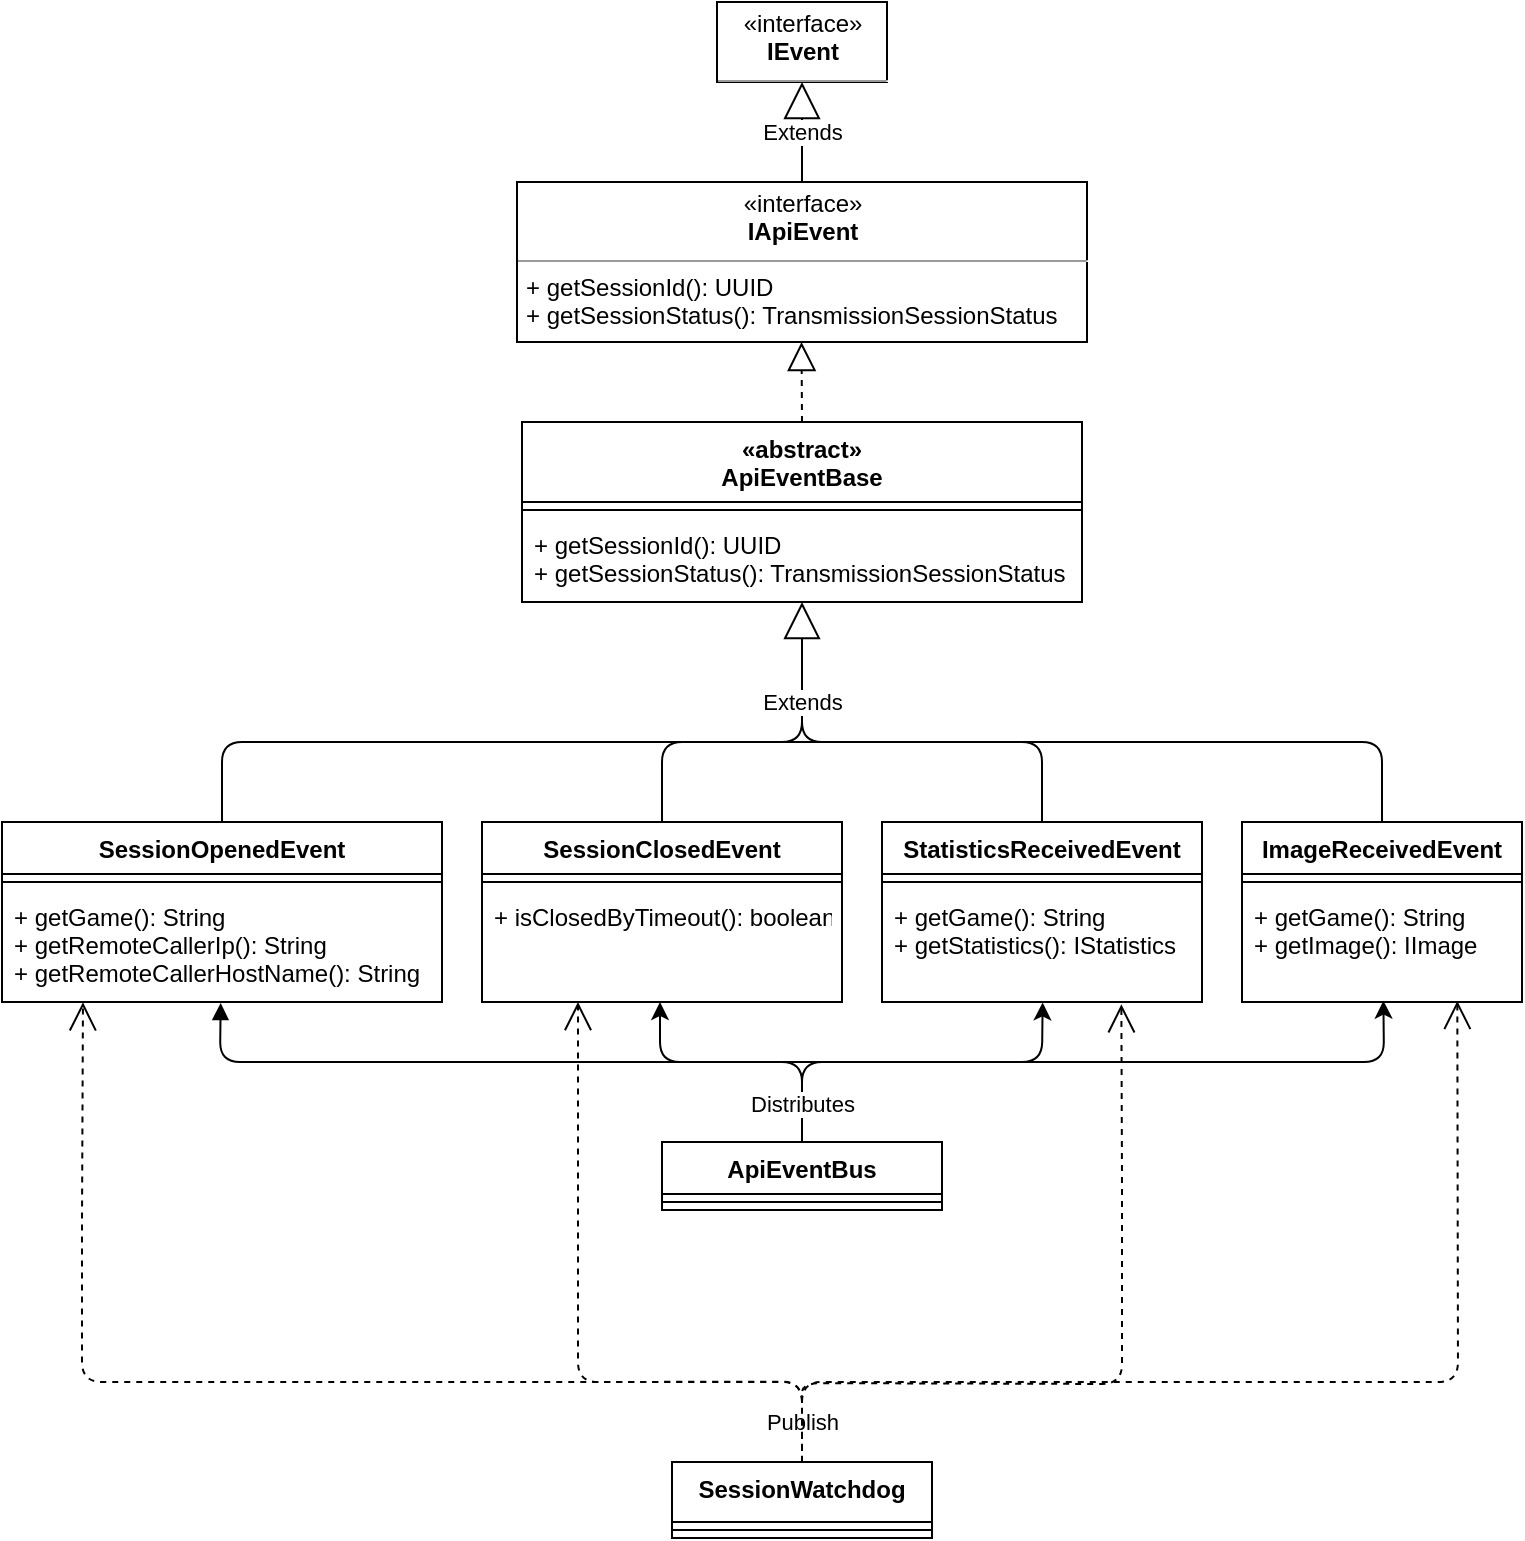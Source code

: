 <mxfile version="14.6.13" type="device"><diagram id="C5RBs43oDa-KdzZeNtuy" name="Page-1"><mxGraphModel dx="1178" dy="1850" grid="1" gridSize="10" guides="1" tooltips="1" connect="1" arrows="1" fold="1" page="1" pageScale="1" pageWidth="827" pageHeight="1169" math="0" shadow="0"><root><mxCell id="WIyWlLk6GJQsqaUBKTNV-0"/><mxCell id="WIyWlLk6GJQsqaUBKTNV-1" parent="WIyWlLk6GJQsqaUBKTNV-0"/><mxCell id="U4LE0R5DrhEQhPCCZiS1-47" value="«abstract»&#10;ApiEventBase" style="swimlane;fontStyle=1;align=center;verticalAlign=top;childLayout=stackLayout;horizontal=1;startSize=40;horizontalStack=0;resizeParent=1;resizeParentMax=0;resizeLast=0;collapsible=1;marginBottom=0;" parent="WIyWlLk6GJQsqaUBKTNV-1" vertex="1"><mxGeometry x="380" y="-840" width="280" height="90" as="geometry"/></mxCell><mxCell id="U4LE0R5DrhEQhPCCZiS1-49" value="" style="line;strokeWidth=1;fillColor=none;align=left;verticalAlign=middle;spacingTop=-1;spacingLeft=3;spacingRight=3;rotatable=0;labelPosition=right;points=[];portConstraint=eastwest;" parent="U4LE0R5DrhEQhPCCZiS1-47" vertex="1"><mxGeometry y="40" width="280" height="8" as="geometry"/></mxCell><mxCell id="U4LE0R5DrhEQhPCCZiS1-50" value="+ getSessionId(): UUID&#10;+ getSessionStatus(): TransmissionSessionStatus" style="text;strokeColor=none;fillColor=none;align=left;verticalAlign=top;spacingLeft=4;spacingRight=4;overflow=hidden;rotatable=0;points=[[0,0.5],[1,0.5]];portConstraint=eastwest;" parent="U4LE0R5DrhEQhPCCZiS1-47" vertex="1"><mxGeometry y="48" width="280" height="42" as="geometry"/></mxCell><mxCell id="U4LE0R5DrhEQhPCCZiS1-52" value="&lt;p style=&quot;margin: 0px ; margin-top: 4px ; text-align: center&quot;&gt;«interface»&lt;br&gt;&lt;b&gt;IApiEvent&lt;/b&gt;&lt;br&gt;&lt;/p&gt;&lt;hr size=&quot;1&quot;&gt;&lt;p style=&quot;margin: 0px ; margin-left: 4px&quot;&gt;+ getSessionId(): UUID&lt;br&gt;&lt;/p&gt;&lt;p style=&quot;margin: 0px ; margin-left: 4px&quot;&gt;+ getSessionStatus(): TransmissionSessionStatus&lt;/p&gt;" style="verticalAlign=top;align=left;overflow=fill;fontSize=12;fontFamily=Helvetica;html=1;" parent="WIyWlLk6GJQsqaUBKTNV-1" vertex="1"><mxGeometry x="377.5" y="-960" width="285" height="80" as="geometry"/></mxCell><mxCell id="U4LE0R5DrhEQhPCCZiS1-59" value="ImageReceivedEvent" style="swimlane;fontStyle=1;align=center;verticalAlign=top;childLayout=stackLayout;horizontal=1;startSize=26;horizontalStack=0;resizeParent=1;resizeParentMax=0;resizeLast=0;collapsible=1;marginBottom=0;" parent="WIyWlLk6GJQsqaUBKTNV-1" vertex="1"><mxGeometry x="740" y="-640" width="140" height="90" as="geometry"/></mxCell><mxCell id="U4LE0R5DrhEQhPCCZiS1-61" value="" style="line;strokeWidth=1;fillColor=none;align=left;verticalAlign=middle;spacingTop=-1;spacingLeft=3;spacingRight=3;rotatable=0;labelPosition=right;points=[];portConstraint=eastwest;" parent="U4LE0R5DrhEQhPCCZiS1-59" vertex="1"><mxGeometry y="26" width="140" height="8" as="geometry"/></mxCell><mxCell id="U4LE0R5DrhEQhPCCZiS1-62" value="+ getGame(): String&#10;+ getImage(): IImage" style="text;strokeColor=none;fillColor=none;align=left;verticalAlign=top;spacingLeft=4;spacingRight=4;overflow=hidden;rotatable=0;points=[[0,0.5],[1,0.5]];portConstraint=eastwest;" parent="U4LE0R5DrhEQhPCCZiS1-59" vertex="1"><mxGeometry y="34" width="140" height="56" as="geometry"/></mxCell><mxCell id="U4LE0R5DrhEQhPCCZiS1-63" value="StatisticsReceivedEvent" style="swimlane;fontStyle=1;align=center;verticalAlign=top;childLayout=stackLayout;horizontal=1;startSize=26;horizontalStack=0;resizeParent=1;resizeParentMax=0;resizeLast=0;collapsible=1;marginBottom=0;" parent="WIyWlLk6GJQsqaUBKTNV-1" vertex="1"><mxGeometry x="560" y="-640" width="160" height="90" as="geometry"/></mxCell><mxCell id="U4LE0R5DrhEQhPCCZiS1-64" value="" style="line;strokeWidth=1;fillColor=none;align=left;verticalAlign=middle;spacingTop=-1;spacingLeft=3;spacingRight=3;rotatable=0;labelPosition=right;points=[];portConstraint=eastwest;" parent="U4LE0R5DrhEQhPCCZiS1-63" vertex="1"><mxGeometry y="26" width="160" height="8" as="geometry"/></mxCell><mxCell id="U4LE0R5DrhEQhPCCZiS1-65" value="+ getGame(): String&#10;+ getStatistics(): IStatistics" style="text;strokeColor=none;fillColor=none;align=left;verticalAlign=top;spacingLeft=4;spacingRight=4;overflow=hidden;rotatable=0;points=[[0,0.5],[1,0.5]];portConstraint=eastwest;" parent="U4LE0R5DrhEQhPCCZiS1-63" vertex="1"><mxGeometry y="34" width="160" height="56" as="geometry"/></mxCell><mxCell id="U4LE0R5DrhEQhPCCZiS1-66" value="SessionOpenedEvent" style="swimlane;fontStyle=1;align=center;verticalAlign=top;childLayout=stackLayout;horizontal=1;startSize=26;horizontalStack=0;resizeParent=1;resizeParentMax=0;resizeLast=0;collapsible=1;marginBottom=0;" parent="WIyWlLk6GJQsqaUBKTNV-1" vertex="1"><mxGeometry x="120" y="-640" width="220" height="90" as="geometry"/></mxCell><mxCell id="U4LE0R5DrhEQhPCCZiS1-67" value="" style="line;strokeWidth=1;fillColor=none;align=left;verticalAlign=middle;spacingTop=-1;spacingLeft=3;spacingRight=3;rotatable=0;labelPosition=right;points=[];portConstraint=eastwest;" parent="U4LE0R5DrhEQhPCCZiS1-66" vertex="1"><mxGeometry y="26" width="220" height="8" as="geometry"/></mxCell><mxCell id="U4LE0R5DrhEQhPCCZiS1-68" value="+ getGame(): String&#10;+ getRemoteCallerIp(): String&#10;+ getRemoteCallerHostName(): String" style="text;strokeColor=none;fillColor=none;align=left;verticalAlign=top;spacingLeft=4;spacingRight=4;overflow=hidden;rotatable=0;points=[[0,0.5],[1,0.5]];portConstraint=eastwest;" parent="U4LE0R5DrhEQhPCCZiS1-66" vertex="1"><mxGeometry y="34" width="220" height="56" as="geometry"/></mxCell><mxCell id="U4LE0R5DrhEQhPCCZiS1-69" value="SessionClosedEvent" style="swimlane;fontStyle=1;align=center;verticalAlign=top;childLayout=stackLayout;horizontal=1;startSize=26;horizontalStack=0;resizeParent=1;resizeParentMax=0;resizeLast=0;collapsible=1;marginBottom=0;" parent="WIyWlLk6GJQsqaUBKTNV-1" vertex="1"><mxGeometry x="360" y="-640" width="180" height="90" as="geometry"/></mxCell><mxCell id="U4LE0R5DrhEQhPCCZiS1-70" value="" style="line;strokeWidth=1;fillColor=none;align=left;verticalAlign=middle;spacingTop=-1;spacingLeft=3;spacingRight=3;rotatable=0;labelPosition=right;points=[];portConstraint=eastwest;" parent="U4LE0R5DrhEQhPCCZiS1-69" vertex="1"><mxGeometry y="26" width="180" height="8" as="geometry"/></mxCell><mxCell id="U4LE0R5DrhEQhPCCZiS1-71" value="+ isClosedByTimeout(): boolean" style="text;strokeColor=none;fillColor=none;align=left;verticalAlign=top;spacingLeft=4;spacingRight=4;overflow=hidden;rotatable=0;points=[[0,0.5],[1,0.5]];portConstraint=eastwest;" parent="U4LE0R5DrhEQhPCCZiS1-69" vertex="1"><mxGeometry y="34" width="180" height="56" as="geometry"/></mxCell><mxCell id="U4LE0R5DrhEQhPCCZiS1-74" value="" style="endArrow=block;endSize=16;endFill=0;html=1;exitX=0.5;exitY=0;exitDx=0;exitDy=0;" parent="WIyWlLk6GJQsqaUBKTNV-1" source="U4LE0R5DrhEQhPCCZiS1-66" edge="1"><mxGeometry x="0.814" y="-10" width="160" relative="1" as="geometry"><mxPoint x="300" y="-719.5" as="sourcePoint"/><mxPoint x="520" y="-750" as="targetPoint"/><Array as="points"><mxPoint x="230" y="-680"/><mxPoint x="520" y="-680"/></Array><mxPoint as="offset"/></mxGeometry></mxCell><mxCell id="U4LE0R5DrhEQhPCCZiS1-77" value="" style="endArrow=none;html=1;exitX=0.5;exitY=0;exitDx=0;exitDy=0;" parent="WIyWlLk6GJQsqaUBKTNV-1" source="U4LE0R5DrhEQhPCCZiS1-69" edge="1"><mxGeometry width="50" height="50" relative="1" as="geometry"><mxPoint x="430" y="-570" as="sourcePoint"/><mxPoint x="520" y="-680" as="targetPoint"/><Array as="points"><mxPoint x="450" y="-680"/></Array></mxGeometry></mxCell><mxCell id="U4LE0R5DrhEQhPCCZiS1-78" value="" style="endArrow=none;html=1;exitX=0.5;exitY=0;exitDx=0;exitDy=0;" parent="WIyWlLk6GJQsqaUBKTNV-1" source="U4LE0R5DrhEQhPCCZiS1-63" edge="1"><mxGeometry width="50" height="50" relative="1" as="geometry"><mxPoint x="460" y="-630" as="sourcePoint"/><mxPoint x="510" y="-680" as="targetPoint"/><Array as="points"><mxPoint x="640" y="-680"/></Array></mxGeometry></mxCell><mxCell id="U4LE0R5DrhEQhPCCZiS1-81" value="" style="endArrow=none;html=1;exitX=0.5;exitY=0;exitDx=0;exitDy=0;" parent="WIyWlLk6GJQsqaUBKTNV-1" source="U4LE0R5DrhEQhPCCZiS1-59" edge="1"><mxGeometry width="50" height="50" relative="1" as="geometry"><mxPoint x="540" y="-680" as="sourcePoint"/><mxPoint x="520" y="-710" as="targetPoint"/><Array as="points"><mxPoint x="810" y="-680"/><mxPoint x="520" y="-680"/></Array></mxGeometry></mxCell><mxCell id="U4LE0R5DrhEQhPCCZiS1-100" value="Extends" style="edgeLabel;html=1;align=center;verticalAlign=middle;resizable=0;points=[];" parent="U4LE0R5DrhEQhPCCZiS1-81" vertex="1" connectable="0"><mxGeometry x="0.946" y="-1" relative="1" as="geometry"><mxPoint x="-1" as="offset"/></mxGeometry></mxCell><mxCell id="U4LE0R5DrhEQhPCCZiS1-92" value="ApiEventBus" style="swimlane;fontStyle=1;align=center;verticalAlign=top;childLayout=stackLayout;horizontal=1;startSize=26;horizontalStack=0;resizeParent=1;resizeParentMax=0;resizeLast=0;collapsible=1;marginBottom=0;" parent="WIyWlLk6GJQsqaUBKTNV-1" vertex="1"><mxGeometry x="450" y="-480" width="140" height="34" as="geometry"/></mxCell><mxCell id="U4LE0R5DrhEQhPCCZiS1-94" value="" style="line;strokeWidth=1;fillColor=none;align=left;verticalAlign=middle;spacingTop=-1;spacingLeft=3;spacingRight=3;rotatable=0;labelPosition=right;points=[];portConstraint=eastwest;" parent="U4LE0R5DrhEQhPCCZiS1-92" vertex="1"><mxGeometry y="26" width="140" height="8" as="geometry"/></mxCell><mxCell id="U4LE0R5DrhEQhPCCZiS1-96" value="" style="html=1;verticalAlign=bottom;endArrow=block;entryX=0.497;entryY=1.009;entryDx=0;entryDy=0;entryPerimeter=0;exitX=0.5;exitY=0;exitDx=0;exitDy=0;" parent="WIyWlLk6GJQsqaUBKTNV-1" source="U4LE0R5DrhEQhPCCZiS1-92" target="U4LE0R5DrhEQhPCCZiS1-68" edge="1"><mxGeometry x="-0.782" y="-22" width="80" relative="1" as="geometry"><mxPoint x="540" y="-470" as="sourcePoint"/><mxPoint x="620" y="-470" as="targetPoint"/><Array as="points"><mxPoint x="520" y="-520"/><mxPoint x="229" y="-520"/></Array><mxPoint x="10" y="2" as="offset"/></mxGeometry></mxCell><mxCell id="U4LE0R5DrhEQhPCCZiS1-97" value="" style="endArrow=classic;html=1;" parent="WIyWlLk6GJQsqaUBKTNV-1" edge="1"><mxGeometry width="50" height="50" relative="1" as="geometry"><mxPoint x="510" y="-520" as="sourcePoint"/><mxPoint x="449" y="-550" as="targetPoint"/><Array as="points"><mxPoint x="449" y="-520"/></Array></mxGeometry></mxCell><mxCell id="U4LE0R5DrhEQhPCCZiS1-98" value="" style="endArrow=classic;html=1;entryX=0.502;entryY=1.004;entryDx=0;entryDy=0;entryPerimeter=0;" parent="WIyWlLk6GJQsqaUBKTNV-1" target="U4LE0R5DrhEQhPCCZiS1-65" edge="1"><mxGeometry width="50" height="50" relative="1" as="geometry"><mxPoint x="510" y="-520" as="sourcePoint"/><mxPoint x="660" y="-550" as="targetPoint"/><Array as="points"><mxPoint x="640" y="-520"/></Array></mxGeometry></mxCell><mxCell id="U4LE0R5DrhEQhPCCZiS1-99" value="" style="endArrow=classic;html=1;entryX=0.505;entryY=0.988;entryDx=0;entryDy=0;entryPerimeter=0;" parent="WIyWlLk6GJQsqaUBKTNV-1" target="U4LE0R5DrhEQhPCCZiS1-62" edge="1"><mxGeometry width="50" height="50" relative="1" as="geometry"><mxPoint x="520" y="-480" as="sourcePoint"/><mxPoint x="639.36" y="-566" as="targetPoint"/><Array as="points"><mxPoint x="520" y="-520"/><mxPoint x="811" y="-520"/></Array></mxGeometry></mxCell><mxCell id="U4LE0R5DrhEQhPCCZiS1-101" value="Distributes" style="edgeLabel;html=1;align=center;verticalAlign=middle;resizable=0;points=[];" parent="U4LE0R5DrhEQhPCCZiS1-99" vertex="1" connectable="0"><mxGeometry x="-0.928" y="1" relative="1" as="geometry"><mxPoint x="1" y="-6" as="offset"/></mxGeometry></mxCell><mxCell id="U4LE0R5DrhEQhPCCZiS1-104" value="SessionWatchdog" style="swimlane;fontStyle=1;align=center;verticalAlign=top;childLayout=stackLayout;horizontal=1;startSize=30;horizontalStack=0;resizeParent=1;resizeParentMax=0;resizeLast=0;collapsible=1;marginBottom=0;" parent="WIyWlLk6GJQsqaUBKTNV-1" vertex="1"><mxGeometry x="455" y="-320" width="130" height="38" as="geometry"/></mxCell><mxCell id="U4LE0R5DrhEQhPCCZiS1-105" value="" style="line;strokeWidth=1;fillColor=none;align=left;verticalAlign=middle;spacingTop=-1;spacingLeft=3;spacingRight=3;rotatable=0;labelPosition=right;points=[];portConstraint=eastwest;" parent="U4LE0R5DrhEQhPCCZiS1-104" vertex="1"><mxGeometry y="30" width="130" height="8" as="geometry"/></mxCell><mxCell id="U4LE0R5DrhEQhPCCZiS1-110" value="" style="endArrow=open;endSize=12;dashed=1;html=1;entryX=0.184;entryY=1.003;entryDx=0;entryDy=0;entryPerimeter=0;exitX=0.5;exitY=0;exitDx=0;exitDy=0;" parent="WIyWlLk6GJQsqaUBKTNV-1" source="U4LE0R5DrhEQhPCCZiS1-104" target="U4LE0R5DrhEQhPCCZiS1-68" edge="1"><mxGeometry x="-0.785" y="60" width="160" relative="1" as="geometry"><mxPoint x="370" y="-330" as="sourcePoint"/><mxPoint x="190" y="-510" as="targetPoint"/><Array as="points"><mxPoint x="520" y="-360"/><mxPoint x="160" y="-360"/><mxPoint x="160" y="-440"/></Array><mxPoint as="offset"/></mxGeometry></mxCell><mxCell id="N5VIc5h4jKDnOZGeBYMB-0" value="&lt;p style=&quot;margin: 0px ; margin-top: 4px ; text-align: center&quot;&gt;«interface»&lt;br&gt;&lt;b&gt;IEvent&lt;/b&gt;&lt;br&gt;&lt;/p&gt;&lt;hr size=&quot;1&quot;&gt;&lt;p style=&quot;margin: 0px ; margin-left: 4px&quot;&gt;&lt;br&gt;&lt;/p&gt;" style="verticalAlign=top;align=left;overflow=fill;fontSize=12;fontFamily=Helvetica;html=1;" vertex="1" parent="WIyWlLk6GJQsqaUBKTNV-1"><mxGeometry x="477.5" y="-1050" width="85" height="40" as="geometry"/></mxCell><mxCell id="N5VIc5h4jKDnOZGeBYMB-2" value="" style="endArrow=block;dashed=1;endFill=0;endSize=12;html=1;exitX=0.5;exitY=0;exitDx=0;exitDy=0;entryX=0.5;entryY=1;entryDx=0;entryDy=0;" edge="1" parent="WIyWlLk6GJQsqaUBKTNV-1" source="U4LE0R5DrhEQhPCCZiS1-47"><mxGeometry width="160" relative="1" as="geometry"><mxPoint x="519.76" y="-850" as="sourcePoint"/><mxPoint x="519.76" y="-880" as="targetPoint"/></mxGeometry></mxCell><mxCell id="N5VIc5h4jKDnOZGeBYMB-4" value="Extends" style="endArrow=block;endSize=16;endFill=0;html=1;entryX=0.5;entryY=1;entryDx=0;entryDy=0;exitX=0.5;exitY=0;exitDx=0;exitDy=0;" edge="1" parent="WIyWlLk6GJQsqaUBKTNV-1" source="U4LE0R5DrhEQhPCCZiS1-52" target="N5VIc5h4jKDnOZGeBYMB-0"><mxGeometry width="160" relative="1" as="geometry"><mxPoint x="450" y="-730" as="sourcePoint"/><mxPoint x="610" y="-730" as="targetPoint"/></mxGeometry></mxCell><mxCell id="N5VIc5h4jKDnOZGeBYMB-5" value="" style="endArrow=open;endSize=12;dashed=1;html=1;entryX=0.769;entryY=0.99;entryDx=0;entryDy=0;entryPerimeter=0;" edge="1" parent="WIyWlLk6GJQsqaUBKTNV-1" target="U4LE0R5DrhEQhPCCZiS1-62"><mxGeometry x="-0.785" y="60" width="160" relative="1" as="geometry"><mxPoint x="520" y="-320" as="sourcePoint"/><mxPoint x="560.48" y="-530.002" as="targetPoint"/><Array as="points"><mxPoint x="520" y="-360"/><mxPoint x="848" y="-360"/></Array><mxPoint as="offset"/></mxGeometry></mxCell><mxCell id="N5VIc5h4jKDnOZGeBYMB-6" value="" style="endArrow=open;endSize=12;dashed=1;html=1;entryX=0.748;entryY=1.02;entryDx=0;entryDy=0;entryPerimeter=0;" edge="1" parent="WIyWlLk6GJQsqaUBKTNV-1" target="U4LE0R5DrhEQhPCCZiS1-65"><mxGeometry x="-0.785" y="60" width="160" relative="1" as="geometry"><mxPoint x="520" y="-319.44" as="sourcePoint"/><mxPoint x="847.66" y="-550" as="targetPoint"/><Array as="points"><mxPoint x="520" y="-340"/><mxPoint x="520" y="-359.44"/><mxPoint x="680" y="-359"/><mxPoint x="680" y="-460"/></Array><mxPoint as="offset"/></mxGeometry></mxCell><mxCell id="N5VIc5h4jKDnOZGeBYMB-7" value="Publish" style="edgeLabel;html=1;align=center;verticalAlign=middle;resizable=0;points=[];" vertex="1" connectable="0" parent="N5VIc5h4jKDnOZGeBYMB-6"><mxGeometry x="-0.924" relative="1" as="geometry"><mxPoint y="-6" as="offset"/></mxGeometry></mxCell><mxCell id="N5VIc5h4jKDnOZGeBYMB-8" value="" style="endArrow=open;endSize=12;dashed=1;html=1;exitX=0.5;exitY=0;exitDx=0;exitDy=0;" edge="1" parent="WIyWlLk6GJQsqaUBKTNV-1"><mxGeometry x="-0.785" y="60" width="160" relative="1" as="geometry"><mxPoint x="520" y="-320.17" as="sourcePoint"/><mxPoint x="408" y="-550" as="targetPoint"/><Array as="points"><mxPoint x="520" y="-360.17"/><mxPoint x="408" y="-360"/></Array><mxPoint as="offset"/></mxGeometry></mxCell></root></mxGraphModel></diagram></mxfile>